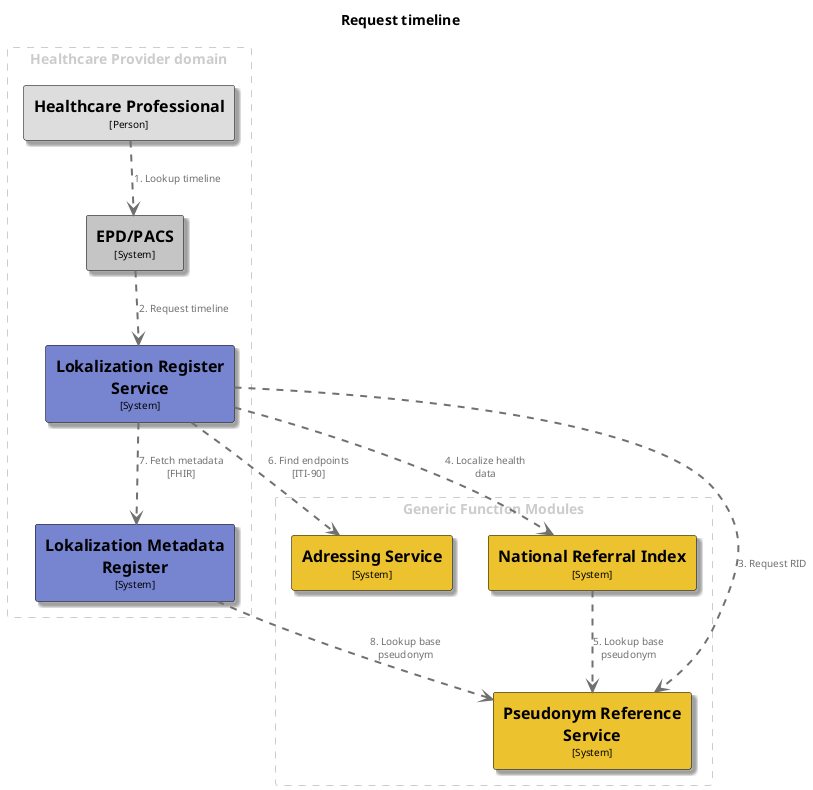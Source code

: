 @startuml
set separator none
title Request timeline

top to bottom direction

skinparam {
  arrowFontSize 10
  defaultTextAlignment center
  wrapWidth 200
  maxMessageSize 100
}

hide stereotype

skinparam rectangle<<AdressingService>> {
  BackgroundColor #ecc22e
  FontColor #000000
  BorderColor #000000
  shadowing true
}
skinparam rectangle<<EPDPACS>> {
  BackgroundColor #c5c5c5
  FontColor #000000
  BorderColor #000000
  shadowing true
}
skinparam rectangle<<HealthcareProfessional>> {
  BackgroundColor #dddddd
  FontColor #000000
  BorderColor #000000
  shadowing true
}
skinparam rectangle<<LokalizationMetadataRegister>> {
  BackgroundColor #7785d1
  FontColor #000000
  BorderColor #000000
  shadowing true
}
skinparam rectangle<<LokalizationRegisterService>> {
  BackgroundColor #7785d1
  FontColor #000000
  BorderColor #000000
  shadowing true
}
skinparam rectangle<<NationalReferralIndex>> {
  BackgroundColor #ecc22e
  FontColor #000000
  BorderColor #000000
  shadowing true
}
skinparam rectangle<<PseudonymReferenceService>> {
  BackgroundColor #ecc22e
  FontColor #000000
  BorderColor #000000
  shadowing true
}

rectangle "Generic Function Modules" <<group1>> as group1 {
  skinparam RectangleBorderColor<<group1>> #cccccc
  skinparam RectangleFontColor<<group1>> #cccccc
  skinparam RectangleBorderStyle<<group1>> dashed

  rectangle "==Pseudonym Reference Service\n<size:10>[System]</size>" <<PseudonymReferenceService>> as PseudonymReferenceService
  rectangle "==Adressing Service\n<size:10>[System]</size>" <<AdressingService>> as AdressingService
  rectangle "==National Referral Index\n<size:10>[System]</size>" <<NationalReferralIndex>> as NationalReferralIndex
}

rectangle "Healthcare Provider domain" <<group2>> as group2 {
  skinparam RectangleBorderColor<<group2>> #cccccc
  skinparam RectangleFontColor<<group2>> #cccccc
  skinparam RectangleBorderStyle<<group2>> dashed

  rectangle "==Lokalization Metadata Register\n<size:10>[System]</size>" <<LokalizationMetadataRegister>> as LokalizationMetadataRegister
  rectangle "==Lokalization Register Service\n<size:10>[System]</size>" <<LokalizationRegisterService>> as LokalizationRegisterService
  rectangle "==Healthcare Professional\n<size:10>[Person]</size>" <<HealthcareProfessional>> as HealthcareProfessional
  rectangle "==EPD/PACS\n<size:10>[System]</size>" <<EPDPACS>> as EPDPACS
}

HealthcareProfessional .[#707070,thickness=2].> EPDPACS : "<color:#707070>1. Lookup timeline"
EPDPACS .[#707070,thickness=2].> LokalizationRegisterService : "<color:#707070>2. Request timeline"
LokalizationRegisterService .[#707070,thickness=2].> PseudonymReferenceService : "<color:#707070>3. Request RID"
LokalizationRegisterService .[#707070,thickness=2].> NationalReferralIndex : "<color:#707070>4. Localize health data"
NationalReferralIndex .[#707070,thickness=2].> PseudonymReferenceService : "<color:#707070>5. Lookup base pseudonym"
LokalizationRegisterService .[#707070,thickness=2].> AdressingService : "<color:#707070>6. Find endpoints [ITI-90]"
LokalizationRegisterService .[#707070,thickness=2].> LokalizationMetadataRegister : "<color:#707070>7. Fetch metadata [FHIR]"
LokalizationMetadataRegister .[#707070,thickness=2].> PseudonymReferenceService : "<color:#707070>8. Lookup base pseudonym"
@enduml